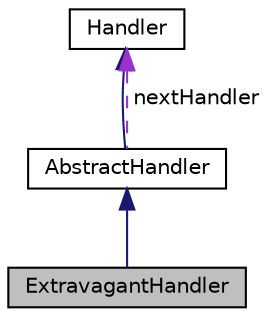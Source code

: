 digraph "ExtravagantHandler"
{
 // LATEX_PDF_SIZE
  edge [fontname="Helvetica",fontsize="10",labelfontname="Helvetica",labelfontsize="10"];
  node [fontname="Helvetica",fontsize="10",shape=record];
  Node1 [label="ExtravagantHandler",height=0.2,width=0.4,color="black", fillcolor="grey75", style="filled", fontcolor="black",tooltip="this class handles rides with extravagant entities"];
  Node2 -> Node1 [dir="back",color="midnightblue",fontsize="10",style="solid"];
  Node2 [label="AbstractHandler",height=0.2,width=0.4,color="black", fillcolor="white", style="filled",URL="$classAbstractHandler.html",tooltip="This class inherits from the Handler class and is an abstract handler that will be used to chain hand..."];
  Node3 -> Node2 [dir="back",color="midnightblue",fontsize="10",style="solid"];
  Node3 [label="Handler",height=0.2,width=0.4,color="black", fillcolor="white", style="filled",URL="$classHandler.html",tooltip="this class is the base class for the handler classes"];
  Node3 -> Node2 [dir="back",color="darkorchid3",fontsize="10",style="dashed",label=" nextHandler" ];
}
